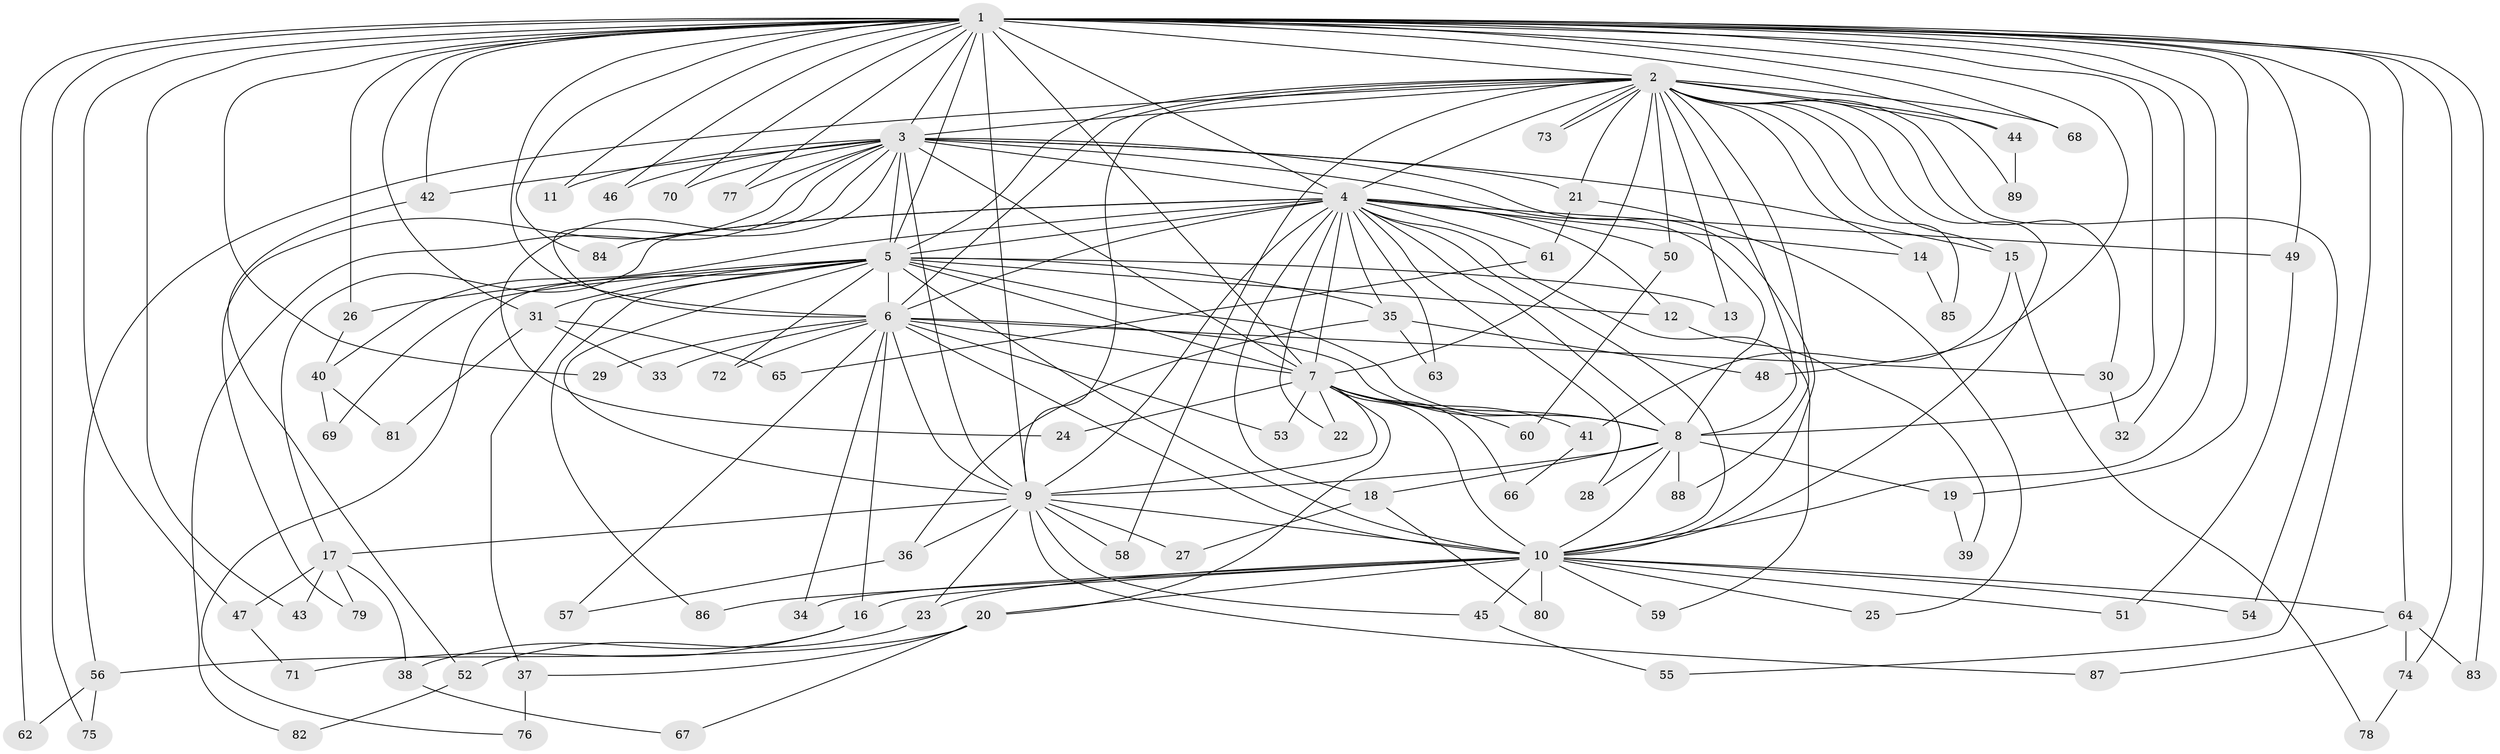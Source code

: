 // Generated by graph-tools (version 1.1) at 2025/14/03/09/25 04:14:00]
// undirected, 89 vertices, 203 edges
graph export_dot {
graph [start="1"]
  node [color=gray90,style=filled];
  1;
  2;
  3;
  4;
  5;
  6;
  7;
  8;
  9;
  10;
  11;
  12;
  13;
  14;
  15;
  16;
  17;
  18;
  19;
  20;
  21;
  22;
  23;
  24;
  25;
  26;
  27;
  28;
  29;
  30;
  31;
  32;
  33;
  34;
  35;
  36;
  37;
  38;
  39;
  40;
  41;
  42;
  43;
  44;
  45;
  46;
  47;
  48;
  49;
  50;
  51;
  52;
  53;
  54;
  55;
  56;
  57;
  58;
  59;
  60;
  61;
  62;
  63;
  64;
  65;
  66;
  67;
  68;
  69;
  70;
  71;
  72;
  73;
  74;
  75;
  76;
  77;
  78;
  79;
  80;
  81;
  82;
  83;
  84;
  85;
  86;
  87;
  88;
  89;
  1 -- 2;
  1 -- 3;
  1 -- 4;
  1 -- 5;
  1 -- 6;
  1 -- 7;
  1 -- 8;
  1 -- 9;
  1 -- 10;
  1 -- 11;
  1 -- 19;
  1 -- 26;
  1 -- 29;
  1 -- 31;
  1 -- 32;
  1 -- 42;
  1 -- 43;
  1 -- 44;
  1 -- 46;
  1 -- 47;
  1 -- 48;
  1 -- 49;
  1 -- 55;
  1 -- 62;
  1 -- 64;
  1 -- 68;
  1 -- 70;
  1 -- 74;
  1 -- 75;
  1 -- 77;
  1 -- 83;
  1 -- 84;
  2 -- 3;
  2 -- 4;
  2 -- 5;
  2 -- 6;
  2 -- 7;
  2 -- 8;
  2 -- 9;
  2 -- 10;
  2 -- 13;
  2 -- 14;
  2 -- 15;
  2 -- 21;
  2 -- 30;
  2 -- 44;
  2 -- 50;
  2 -- 54;
  2 -- 56;
  2 -- 58;
  2 -- 68;
  2 -- 73;
  2 -- 73;
  2 -- 85;
  2 -- 88;
  2 -- 89;
  3 -- 4;
  3 -- 5;
  3 -- 6;
  3 -- 7;
  3 -- 8;
  3 -- 9;
  3 -- 10;
  3 -- 11;
  3 -- 15;
  3 -- 21;
  3 -- 24;
  3 -- 42;
  3 -- 46;
  3 -- 70;
  3 -- 77;
  3 -- 79;
  3 -- 82;
  4 -- 5;
  4 -- 6;
  4 -- 7;
  4 -- 8;
  4 -- 9;
  4 -- 10;
  4 -- 12;
  4 -- 14;
  4 -- 17;
  4 -- 18;
  4 -- 22;
  4 -- 28;
  4 -- 35;
  4 -- 40;
  4 -- 49;
  4 -- 50;
  4 -- 59;
  4 -- 61;
  4 -- 63;
  4 -- 84;
  5 -- 6;
  5 -- 7;
  5 -- 8;
  5 -- 9;
  5 -- 10;
  5 -- 12;
  5 -- 13;
  5 -- 26;
  5 -- 31;
  5 -- 35;
  5 -- 37;
  5 -- 69;
  5 -- 72;
  5 -- 76;
  5 -- 86;
  6 -- 7;
  6 -- 8;
  6 -- 9;
  6 -- 10;
  6 -- 16;
  6 -- 29;
  6 -- 30;
  6 -- 33;
  6 -- 34;
  6 -- 53;
  6 -- 57;
  6 -- 72;
  7 -- 8;
  7 -- 9;
  7 -- 10;
  7 -- 20;
  7 -- 22;
  7 -- 24;
  7 -- 41;
  7 -- 53;
  7 -- 60;
  7 -- 66;
  8 -- 9;
  8 -- 10;
  8 -- 18;
  8 -- 19;
  8 -- 28;
  8 -- 88;
  9 -- 10;
  9 -- 17;
  9 -- 23;
  9 -- 27;
  9 -- 36;
  9 -- 45;
  9 -- 58;
  9 -- 87;
  10 -- 16;
  10 -- 20;
  10 -- 23;
  10 -- 25;
  10 -- 34;
  10 -- 45;
  10 -- 51;
  10 -- 54;
  10 -- 59;
  10 -- 64;
  10 -- 80;
  10 -- 86;
  12 -- 39;
  14 -- 85;
  15 -- 41;
  15 -- 78;
  16 -- 38;
  16 -- 71;
  17 -- 38;
  17 -- 43;
  17 -- 47;
  17 -- 79;
  18 -- 27;
  18 -- 80;
  19 -- 39;
  20 -- 37;
  20 -- 56;
  20 -- 67;
  21 -- 25;
  21 -- 61;
  23 -- 52;
  26 -- 40;
  30 -- 32;
  31 -- 33;
  31 -- 65;
  31 -- 81;
  35 -- 36;
  35 -- 48;
  35 -- 63;
  36 -- 57;
  37 -- 76;
  38 -- 67;
  40 -- 69;
  40 -- 81;
  41 -- 66;
  42 -- 52;
  44 -- 89;
  45 -- 55;
  47 -- 71;
  49 -- 51;
  50 -- 60;
  52 -- 82;
  56 -- 62;
  56 -- 75;
  61 -- 65;
  64 -- 74;
  64 -- 83;
  64 -- 87;
  74 -- 78;
}
